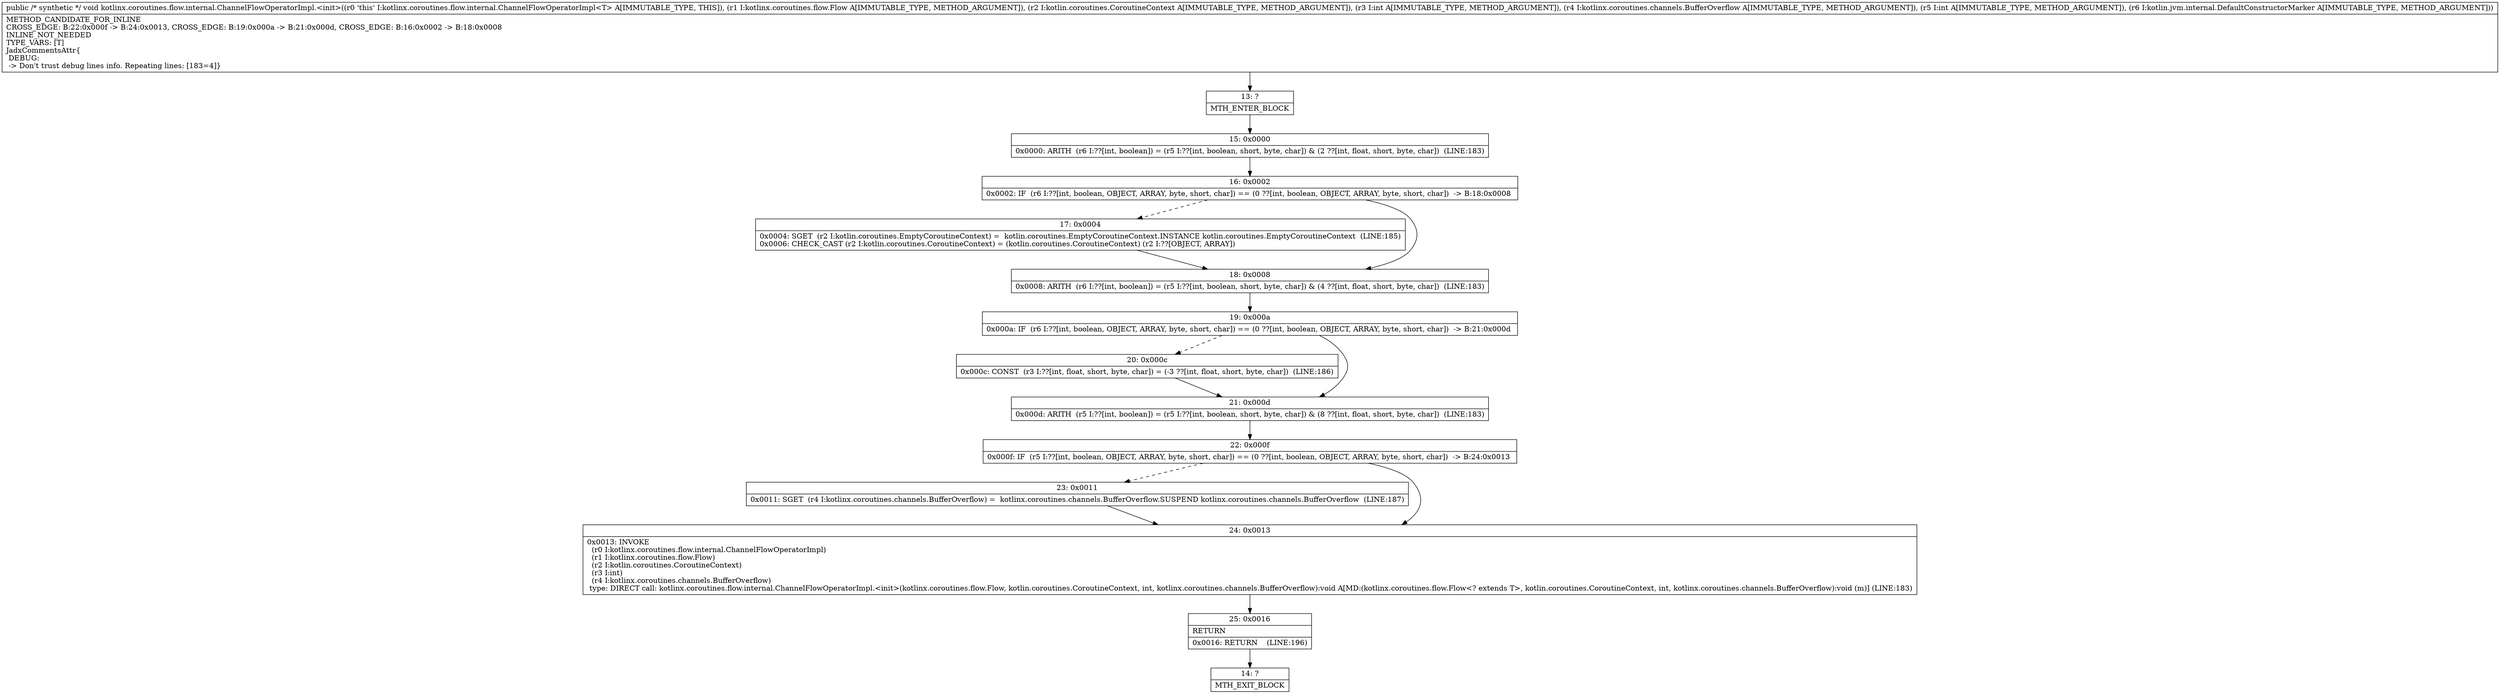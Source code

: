 digraph "CFG forkotlinx.coroutines.flow.internal.ChannelFlowOperatorImpl.\<init\>(Lkotlinx\/coroutines\/flow\/Flow;Lkotlin\/coroutines\/CoroutineContext;ILkotlinx\/coroutines\/channels\/BufferOverflow;ILkotlin\/jvm\/internal\/DefaultConstructorMarker;)V" {
Node_13 [shape=record,label="{13\:\ ?|MTH_ENTER_BLOCK\l}"];
Node_15 [shape=record,label="{15\:\ 0x0000|0x0000: ARITH  (r6 I:??[int, boolean]) = (r5 I:??[int, boolean, short, byte, char]) & (2 ??[int, float, short, byte, char])  (LINE:183)\l}"];
Node_16 [shape=record,label="{16\:\ 0x0002|0x0002: IF  (r6 I:??[int, boolean, OBJECT, ARRAY, byte, short, char]) == (0 ??[int, boolean, OBJECT, ARRAY, byte, short, char])  \-\> B:18:0x0008 \l}"];
Node_17 [shape=record,label="{17\:\ 0x0004|0x0004: SGET  (r2 I:kotlin.coroutines.EmptyCoroutineContext) =  kotlin.coroutines.EmptyCoroutineContext.INSTANCE kotlin.coroutines.EmptyCoroutineContext  (LINE:185)\l0x0006: CHECK_CAST (r2 I:kotlin.coroutines.CoroutineContext) = (kotlin.coroutines.CoroutineContext) (r2 I:??[OBJECT, ARRAY]) \l}"];
Node_18 [shape=record,label="{18\:\ 0x0008|0x0008: ARITH  (r6 I:??[int, boolean]) = (r5 I:??[int, boolean, short, byte, char]) & (4 ??[int, float, short, byte, char])  (LINE:183)\l}"];
Node_19 [shape=record,label="{19\:\ 0x000a|0x000a: IF  (r6 I:??[int, boolean, OBJECT, ARRAY, byte, short, char]) == (0 ??[int, boolean, OBJECT, ARRAY, byte, short, char])  \-\> B:21:0x000d \l}"];
Node_20 [shape=record,label="{20\:\ 0x000c|0x000c: CONST  (r3 I:??[int, float, short, byte, char]) = (\-3 ??[int, float, short, byte, char])  (LINE:186)\l}"];
Node_21 [shape=record,label="{21\:\ 0x000d|0x000d: ARITH  (r5 I:??[int, boolean]) = (r5 I:??[int, boolean, short, byte, char]) & (8 ??[int, float, short, byte, char])  (LINE:183)\l}"];
Node_22 [shape=record,label="{22\:\ 0x000f|0x000f: IF  (r5 I:??[int, boolean, OBJECT, ARRAY, byte, short, char]) == (0 ??[int, boolean, OBJECT, ARRAY, byte, short, char])  \-\> B:24:0x0013 \l}"];
Node_23 [shape=record,label="{23\:\ 0x0011|0x0011: SGET  (r4 I:kotlinx.coroutines.channels.BufferOverflow) =  kotlinx.coroutines.channels.BufferOverflow.SUSPEND kotlinx.coroutines.channels.BufferOverflow  (LINE:187)\l}"];
Node_24 [shape=record,label="{24\:\ 0x0013|0x0013: INVOKE  \l  (r0 I:kotlinx.coroutines.flow.internal.ChannelFlowOperatorImpl)\l  (r1 I:kotlinx.coroutines.flow.Flow)\l  (r2 I:kotlin.coroutines.CoroutineContext)\l  (r3 I:int)\l  (r4 I:kotlinx.coroutines.channels.BufferOverflow)\l type: DIRECT call: kotlinx.coroutines.flow.internal.ChannelFlowOperatorImpl.\<init\>(kotlinx.coroutines.flow.Flow, kotlin.coroutines.CoroutineContext, int, kotlinx.coroutines.channels.BufferOverflow):void A[MD:(kotlinx.coroutines.flow.Flow\<? extends T\>, kotlin.coroutines.CoroutineContext, int, kotlinx.coroutines.channels.BufferOverflow):void (m)] (LINE:183)\l}"];
Node_25 [shape=record,label="{25\:\ 0x0016|RETURN\l|0x0016: RETURN    (LINE:196)\l}"];
Node_14 [shape=record,label="{14\:\ ?|MTH_EXIT_BLOCK\l}"];
MethodNode[shape=record,label="{public \/* synthetic *\/ void kotlinx.coroutines.flow.internal.ChannelFlowOperatorImpl.\<init\>((r0 'this' I:kotlinx.coroutines.flow.internal.ChannelFlowOperatorImpl\<T\> A[IMMUTABLE_TYPE, THIS]), (r1 I:kotlinx.coroutines.flow.Flow A[IMMUTABLE_TYPE, METHOD_ARGUMENT]), (r2 I:kotlin.coroutines.CoroutineContext A[IMMUTABLE_TYPE, METHOD_ARGUMENT]), (r3 I:int A[IMMUTABLE_TYPE, METHOD_ARGUMENT]), (r4 I:kotlinx.coroutines.channels.BufferOverflow A[IMMUTABLE_TYPE, METHOD_ARGUMENT]), (r5 I:int A[IMMUTABLE_TYPE, METHOD_ARGUMENT]), (r6 I:kotlin.jvm.internal.DefaultConstructorMarker A[IMMUTABLE_TYPE, METHOD_ARGUMENT]))  | METHOD_CANDIDATE_FOR_INLINE\lCROSS_EDGE: B:22:0x000f \-\> B:24:0x0013, CROSS_EDGE: B:19:0x000a \-\> B:21:0x000d, CROSS_EDGE: B:16:0x0002 \-\> B:18:0x0008\lINLINE_NOT_NEEDED\lTYPE_VARS: [T]\lJadxCommentsAttr\{\l DEBUG: \l \-\> Don't trust debug lines info. Repeating lines: [183=4]\}\l}"];
MethodNode -> Node_13;Node_13 -> Node_15;
Node_15 -> Node_16;
Node_16 -> Node_17[style=dashed];
Node_16 -> Node_18;
Node_17 -> Node_18;
Node_18 -> Node_19;
Node_19 -> Node_20[style=dashed];
Node_19 -> Node_21;
Node_20 -> Node_21;
Node_21 -> Node_22;
Node_22 -> Node_23[style=dashed];
Node_22 -> Node_24;
Node_23 -> Node_24;
Node_24 -> Node_25;
Node_25 -> Node_14;
}

